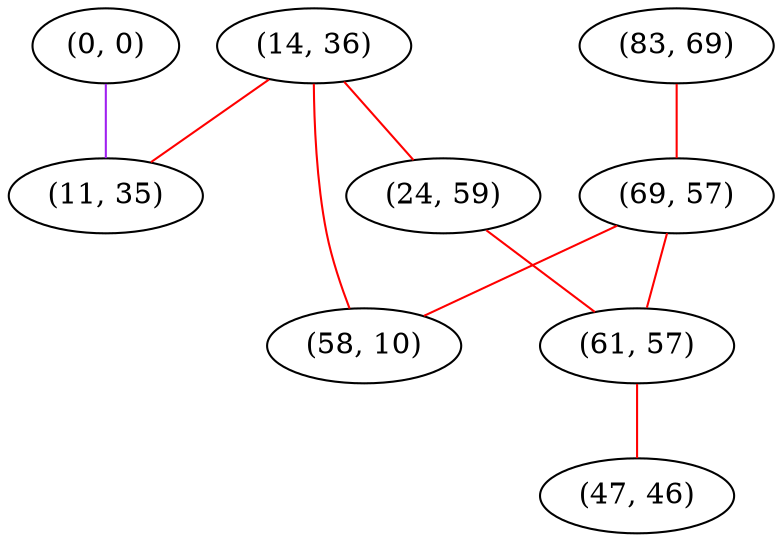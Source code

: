 graph "" {
"(0, 0)";
"(14, 36)";
"(24, 59)";
"(11, 35)";
"(83, 69)";
"(69, 57)";
"(58, 10)";
"(61, 57)";
"(47, 46)";
"(0, 0)" -- "(11, 35)"  [color=purple, key=0, weight=4];
"(14, 36)" -- "(24, 59)"  [color=red, key=0, weight=1];
"(14, 36)" -- "(11, 35)"  [color=red, key=0, weight=1];
"(14, 36)" -- "(58, 10)"  [color=red, key=0, weight=1];
"(24, 59)" -- "(61, 57)"  [color=red, key=0, weight=1];
"(83, 69)" -- "(69, 57)"  [color=red, key=0, weight=1];
"(69, 57)" -- "(61, 57)"  [color=red, key=0, weight=1];
"(69, 57)" -- "(58, 10)"  [color=red, key=0, weight=1];
"(61, 57)" -- "(47, 46)"  [color=red, key=0, weight=1];
}
